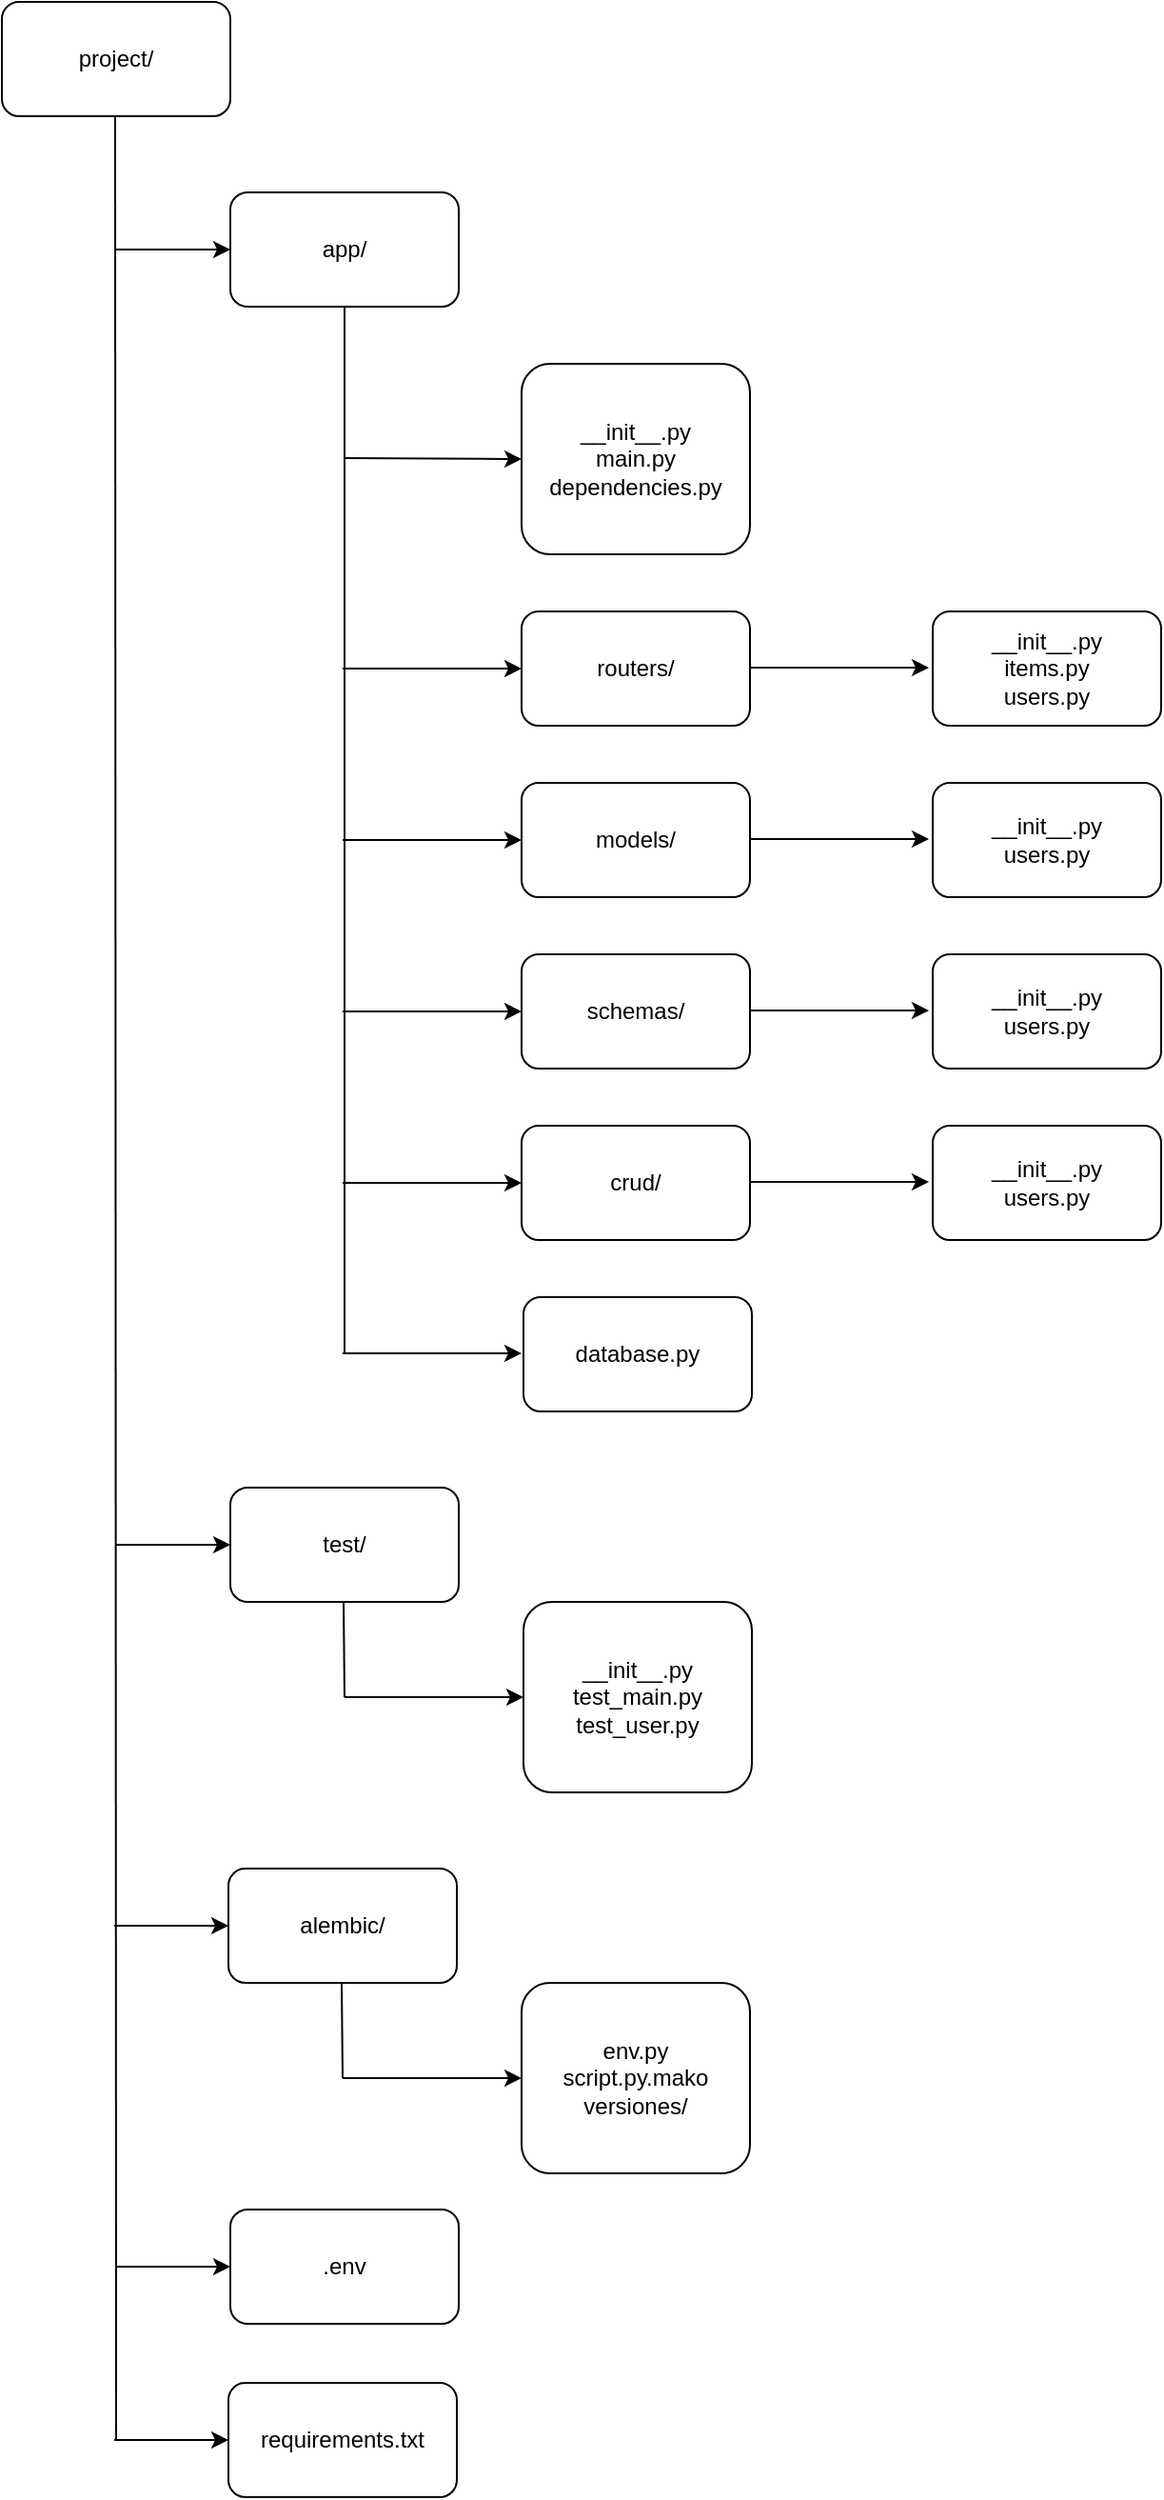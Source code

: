 <mxfile version="27.0.1">
  <diagram name="main" id="ahQG8PZkcJNOxBLI4OWw">
    <mxGraphModel dx="977" dy="1629" grid="1" gridSize="10" guides="1" tooltips="1" connect="1" arrows="1" fold="1" page="1" pageScale="1" pageWidth="827" pageHeight="1169" math="0" shadow="0">
      <root>
        <mxCell id="0" />
        <mxCell id="1" parent="0" />
        <mxCell id="hHprEeA2emiDFUzNr5F7-4" value="app/" style="rounded=1;whiteSpace=wrap;html=1;" vertex="1" parent="1">
          <mxGeometry x="140" y="50" width="120" height="60" as="geometry" />
        </mxCell>
        <mxCell id="hHprEeA2emiDFUzNr5F7-7" value="" style="endArrow=none;html=1;rounded=0;exitX=0.5;exitY=1;exitDx=0;exitDy=0;" edge="1" parent="1" source="hHprEeA2emiDFUzNr5F7-4">
          <mxGeometry width="50" height="50" relative="1" as="geometry">
            <mxPoint x="180" y="170" as="sourcePoint" />
            <mxPoint x="200" y="660" as="targetPoint" />
          </mxGeometry>
        </mxCell>
        <mxCell id="hHprEeA2emiDFUzNr5F7-8" value="" style="endArrow=classic;html=1;rounded=0;entryX=0;entryY=0.5;entryDx=0;entryDy=0;" edge="1" parent="1" target="hHprEeA2emiDFUzNr5F7-10">
          <mxGeometry width="50" height="50" relative="1" as="geometry">
            <mxPoint x="200" y="189.5" as="sourcePoint" />
            <mxPoint x="290" y="189.5" as="targetPoint" />
          </mxGeometry>
        </mxCell>
        <mxCell id="hHprEeA2emiDFUzNr5F7-10" value="__init__.py&lt;div&gt;main.py&lt;/div&gt;&lt;div&gt;dependencies.py&lt;/div&gt;" style="rounded=1;whiteSpace=wrap;html=1;" vertex="1" parent="1">
          <mxGeometry x="293" y="140" width="120" height="100" as="geometry" />
        </mxCell>
        <mxCell id="hHprEeA2emiDFUzNr5F7-11" value="" style="endArrow=classic;html=1;rounded=0;entryX=0;entryY=0.5;entryDx=0;entryDy=0;" edge="1" parent="1" target="hHprEeA2emiDFUzNr5F7-12">
          <mxGeometry width="50" height="50" relative="1" as="geometry">
            <mxPoint x="199" y="300" as="sourcePoint" />
            <mxPoint x="279" y="300" as="targetPoint" />
          </mxGeometry>
        </mxCell>
        <mxCell id="hHprEeA2emiDFUzNr5F7-12" value="routers/" style="rounded=1;whiteSpace=wrap;html=1;" vertex="1" parent="1">
          <mxGeometry x="293" y="270" width="120" height="60" as="geometry" />
        </mxCell>
        <mxCell id="hHprEeA2emiDFUzNr5F7-13" value="" style="endArrow=classic;html=1;rounded=0;entryX=0;entryY=0.5;entryDx=0;entryDy=0;" edge="1" parent="1">
          <mxGeometry width="50" height="50" relative="1" as="geometry">
            <mxPoint x="413" y="299.5" as="sourcePoint" />
            <mxPoint x="507" y="299.5" as="targetPoint" />
          </mxGeometry>
        </mxCell>
        <mxCell id="hHprEeA2emiDFUzNr5F7-14" value="__init__.py&lt;div&gt;items.py&lt;/div&gt;&lt;div&gt;users.py&lt;/div&gt;" style="rounded=1;whiteSpace=wrap;html=1;" vertex="1" parent="1">
          <mxGeometry x="509" y="270" width="120" height="60" as="geometry" />
        </mxCell>
        <mxCell id="hHprEeA2emiDFUzNr5F7-15" value="" style="endArrow=classic;html=1;rounded=0;entryX=0;entryY=0.5;entryDx=0;entryDy=0;" edge="1" parent="1" target="hHprEeA2emiDFUzNr5F7-16">
          <mxGeometry width="50" height="50" relative="1" as="geometry">
            <mxPoint x="199" y="390" as="sourcePoint" />
            <mxPoint x="279" y="390" as="targetPoint" />
          </mxGeometry>
        </mxCell>
        <mxCell id="hHprEeA2emiDFUzNr5F7-16" value="models/" style="rounded=1;whiteSpace=wrap;html=1;" vertex="1" parent="1">
          <mxGeometry x="293" y="360" width="120" height="60" as="geometry" />
        </mxCell>
        <mxCell id="hHprEeA2emiDFUzNr5F7-17" value="" style="endArrow=classic;html=1;rounded=0;entryX=0;entryY=0.5;entryDx=0;entryDy=0;" edge="1" parent="1">
          <mxGeometry width="50" height="50" relative="1" as="geometry">
            <mxPoint x="413" y="389.5" as="sourcePoint" />
            <mxPoint x="507" y="389.5" as="targetPoint" />
          </mxGeometry>
        </mxCell>
        <mxCell id="hHprEeA2emiDFUzNr5F7-18" value="__init__.py&lt;div&gt;users.py&lt;/div&gt;" style="rounded=1;whiteSpace=wrap;html=1;" vertex="1" parent="1">
          <mxGeometry x="509" y="360" width="120" height="60" as="geometry" />
        </mxCell>
        <mxCell id="hHprEeA2emiDFUzNr5F7-19" value="" style="endArrow=classic;html=1;rounded=0;entryX=0;entryY=0.5;entryDx=0;entryDy=0;" edge="1" parent="1" target="hHprEeA2emiDFUzNr5F7-20">
          <mxGeometry width="50" height="50" relative="1" as="geometry">
            <mxPoint x="199" y="480" as="sourcePoint" />
            <mxPoint x="279" y="480" as="targetPoint" />
          </mxGeometry>
        </mxCell>
        <mxCell id="hHprEeA2emiDFUzNr5F7-20" value="schemas/" style="rounded=1;whiteSpace=wrap;html=1;" vertex="1" parent="1">
          <mxGeometry x="293" y="450" width="120" height="60" as="geometry" />
        </mxCell>
        <mxCell id="hHprEeA2emiDFUzNr5F7-21" value="" style="endArrow=classic;html=1;rounded=0;entryX=0;entryY=0.5;entryDx=0;entryDy=0;" edge="1" parent="1">
          <mxGeometry width="50" height="50" relative="1" as="geometry">
            <mxPoint x="413" y="479.5" as="sourcePoint" />
            <mxPoint x="507" y="479.5" as="targetPoint" />
          </mxGeometry>
        </mxCell>
        <mxCell id="hHprEeA2emiDFUzNr5F7-22" value="__init__.py&lt;div&gt;users.py&lt;/div&gt;" style="rounded=1;whiteSpace=wrap;html=1;" vertex="1" parent="1">
          <mxGeometry x="509" y="450" width="120" height="60" as="geometry" />
        </mxCell>
        <mxCell id="hHprEeA2emiDFUzNr5F7-23" value="" style="endArrow=classic;html=1;rounded=0;entryX=0;entryY=0.5;entryDx=0;entryDy=0;" edge="1" parent="1" target="hHprEeA2emiDFUzNr5F7-24">
          <mxGeometry width="50" height="50" relative="1" as="geometry">
            <mxPoint x="199" y="570" as="sourcePoint" />
            <mxPoint x="279" y="570" as="targetPoint" />
          </mxGeometry>
        </mxCell>
        <mxCell id="hHprEeA2emiDFUzNr5F7-24" value="crud/" style="rounded=1;whiteSpace=wrap;html=1;" vertex="1" parent="1">
          <mxGeometry x="293" y="540" width="120" height="60" as="geometry" />
        </mxCell>
        <mxCell id="hHprEeA2emiDFUzNr5F7-25" value="" style="endArrow=classic;html=1;rounded=0;entryX=0;entryY=0.5;entryDx=0;entryDy=0;" edge="1" parent="1">
          <mxGeometry width="50" height="50" relative="1" as="geometry">
            <mxPoint x="413" y="569.5" as="sourcePoint" />
            <mxPoint x="507" y="569.5" as="targetPoint" />
          </mxGeometry>
        </mxCell>
        <mxCell id="hHprEeA2emiDFUzNr5F7-26" value="__init__.py&lt;div&gt;users.py&lt;/div&gt;" style="rounded=1;whiteSpace=wrap;html=1;" vertex="1" parent="1">
          <mxGeometry x="509" y="540" width="120" height="60" as="geometry" />
        </mxCell>
        <mxCell id="hHprEeA2emiDFUzNr5F7-27" value="database.py" style="rounded=1;whiteSpace=wrap;html=1;" vertex="1" parent="1">
          <mxGeometry x="294" y="630" width="120" height="60" as="geometry" />
        </mxCell>
        <mxCell id="hHprEeA2emiDFUzNr5F7-28" value="" style="endArrow=classic;html=1;rounded=0;entryX=0;entryY=0.5;entryDx=0;entryDy=0;" edge="1" parent="1">
          <mxGeometry width="50" height="50" relative="1" as="geometry">
            <mxPoint x="199" y="659.5" as="sourcePoint" />
            <mxPoint x="293" y="659.5" as="targetPoint" />
          </mxGeometry>
        </mxCell>
        <mxCell id="hHprEeA2emiDFUzNr5F7-29" value="project/" style="rounded=1;whiteSpace=wrap;html=1;" vertex="1" parent="1">
          <mxGeometry x="20" y="-50" width="120" height="60" as="geometry" />
        </mxCell>
        <mxCell id="hHprEeA2emiDFUzNr5F7-30" value="" style="endArrow=none;html=1;rounded=0;exitX=0.5;exitY=1;exitDx=0;exitDy=0;" edge="1" parent="1">
          <mxGeometry width="50" height="50" relative="1" as="geometry">
            <mxPoint x="79.5" y="10" as="sourcePoint" />
            <mxPoint x="80" y="1230" as="targetPoint" />
          </mxGeometry>
        </mxCell>
        <mxCell id="hHprEeA2emiDFUzNr5F7-31" value="" style="endArrow=classic;html=1;rounded=0;entryX=0;entryY=0.5;entryDx=0;entryDy=0;" edge="1" parent="1" target="hHprEeA2emiDFUzNr5F7-4">
          <mxGeometry width="50" height="50" relative="1" as="geometry">
            <mxPoint x="80" y="80" as="sourcePoint" />
            <mxPoint x="130" y="30" as="targetPoint" />
          </mxGeometry>
        </mxCell>
        <mxCell id="hHprEeA2emiDFUzNr5F7-32" value="" style="endArrow=classic;html=1;rounded=0;entryX=0;entryY=0.5;entryDx=0;entryDy=0;" edge="1" parent="1">
          <mxGeometry width="50" height="50" relative="1" as="geometry">
            <mxPoint x="80" y="760" as="sourcePoint" />
            <mxPoint x="140" y="760" as="targetPoint" />
          </mxGeometry>
        </mxCell>
        <mxCell id="hHprEeA2emiDFUzNr5F7-33" value="test/" style="rounded=1;whiteSpace=wrap;html=1;" vertex="1" parent="1">
          <mxGeometry x="140" y="730" width="120" height="60" as="geometry" />
        </mxCell>
        <mxCell id="hHprEeA2emiDFUzNr5F7-35" value="" style="endArrow=none;html=1;rounded=0;" edge="1" parent="1">
          <mxGeometry width="50" height="50" relative="1" as="geometry">
            <mxPoint x="200" y="840" as="sourcePoint" />
            <mxPoint x="199.5" y="790" as="targetPoint" />
          </mxGeometry>
        </mxCell>
        <mxCell id="hHprEeA2emiDFUzNr5F7-36" value="" style="endArrow=classic;html=1;rounded=0;entryX=0;entryY=0.5;entryDx=0;entryDy=0;" edge="1" parent="1" target="hHprEeA2emiDFUzNr5F7-37">
          <mxGeometry width="50" height="50" relative="1" as="geometry">
            <mxPoint x="200" y="840" as="sourcePoint" />
            <mxPoint x="290" y="840" as="targetPoint" />
          </mxGeometry>
        </mxCell>
        <mxCell id="hHprEeA2emiDFUzNr5F7-37" value="__init__.py&lt;div&gt;test_main.py&lt;/div&gt;&lt;div&gt;test_user.py&lt;/div&gt;" style="rounded=1;whiteSpace=wrap;html=1;" vertex="1" parent="1">
          <mxGeometry x="294" y="790" width="120" height="100" as="geometry" />
        </mxCell>
        <mxCell id="hHprEeA2emiDFUzNr5F7-38" value="" style="endArrow=classic;html=1;rounded=0;entryX=0;entryY=0.5;entryDx=0;entryDy=0;" edge="1" parent="1">
          <mxGeometry width="50" height="50" relative="1" as="geometry">
            <mxPoint x="79" y="960" as="sourcePoint" />
            <mxPoint x="139" y="960" as="targetPoint" />
          </mxGeometry>
        </mxCell>
        <mxCell id="hHprEeA2emiDFUzNr5F7-39" value="alembic/" style="rounded=1;whiteSpace=wrap;html=1;" vertex="1" parent="1">
          <mxGeometry x="139" y="930" width="120" height="60" as="geometry" />
        </mxCell>
        <mxCell id="hHprEeA2emiDFUzNr5F7-40" value="" style="endArrow=none;html=1;rounded=0;" edge="1" parent="1">
          <mxGeometry width="50" height="50" relative="1" as="geometry">
            <mxPoint x="199" y="1040" as="sourcePoint" />
            <mxPoint x="198.5" y="990" as="targetPoint" />
          </mxGeometry>
        </mxCell>
        <mxCell id="hHprEeA2emiDFUzNr5F7-41" value="" style="endArrow=classic;html=1;rounded=0;entryX=0;entryY=0.5;entryDx=0;entryDy=0;" edge="1" parent="1" target="hHprEeA2emiDFUzNr5F7-42">
          <mxGeometry width="50" height="50" relative="1" as="geometry">
            <mxPoint x="199" y="1040" as="sourcePoint" />
            <mxPoint x="289" y="1040" as="targetPoint" />
          </mxGeometry>
        </mxCell>
        <mxCell id="hHprEeA2emiDFUzNr5F7-42" value="env.py&lt;div&gt;script.py.mako&lt;/div&gt;&lt;div&gt;versiones/&lt;/div&gt;" style="rounded=1;whiteSpace=wrap;html=1;" vertex="1" parent="1">
          <mxGeometry x="293" y="990" width="120" height="100" as="geometry" />
        </mxCell>
        <mxCell id="hHprEeA2emiDFUzNr5F7-43" value="" style="endArrow=classic;html=1;rounded=0;entryX=0;entryY=0.5;entryDx=0;entryDy=0;" edge="1" parent="1">
          <mxGeometry width="50" height="50" relative="1" as="geometry">
            <mxPoint x="80" y="1139" as="sourcePoint" />
            <mxPoint x="140" y="1139" as="targetPoint" />
          </mxGeometry>
        </mxCell>
        <mxCell id="hHprEeA2emiDFUzNr5F7-44" value=".env" style="rounded=1;whiteSpace=wrap;html=1;" vertex="1" parent="1">
          <mxGeometry x="140" y="1109" width="120" height="60" as="geometry" />
        </mxCell>
        <mxCell id="hHprEeA2emiDFUzNr5F7-45" value="" style="endArrow=classic;html=1;rounded=0;entryX=0;entryY=0.5;entryDx=0;entryDy=0;" edge="1" parent="1">
          <mxGeometry width="50" height="50" relative="1" as="geometry">
            <mxPoint x="79" y="1230" as="sourcePoint" />
            <mxPoint x="139" y="1230" as="targetPoint" />
          </mxGeometry>
        </mxCell>
        <mxCell id="hHprEeA2emiDFUzNr5F7-46" value="requirements.txt" style="rounded=1;whiteSpace=wrap;html=1;" vertex="1" parent="1">
          <mxGeometry x="139" y="1200" width="120" height="60" as="geometry" />
        </mxCell>
      </root>
    </mxGraphModel>
  </diagram>
</mxfile>
